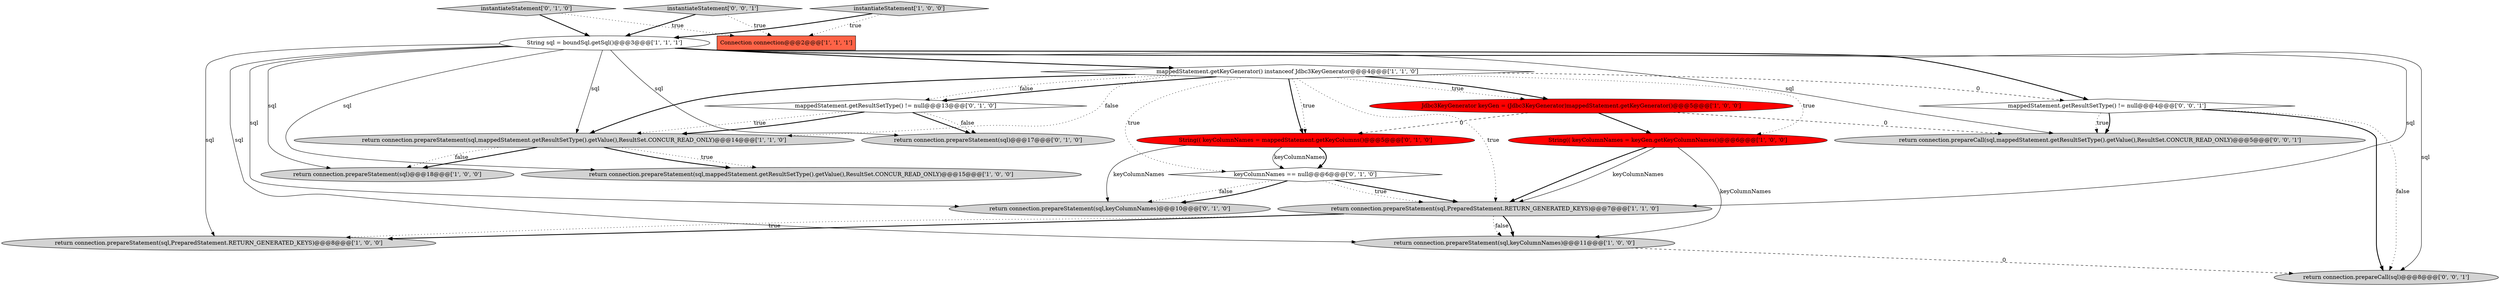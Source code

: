 digraph {
6 [style = filled, label = "String(( keyColumnNames = keyGen.getKeyColumnNames()@@@6@@@['1', '0', '0']", fillcolor = red, shape = ellipse image = "AAA1AAABBB1BBB"];
11 [style = filled, label = "mappedStatement.getKeyGenerator() instanceof Jdbc3KeyGenerator@@@4@@@['1', '1', '0']", fillcolor = white, shape = diamond image = "AAA0AAABBB1BBB"];
16 [style = filled, label = "instantiateStatement['0', '1', '0']", fillcolor = lightgray, shape = diamond image = "AAA0AAABBB2BBB"];
4 [style = filled, label = "return connection.prepareStatement(sql,PreparedStatement.RETURN_GENERATED_KEYS)@@@8@@@['1', '0', '0']", fillcolor = lightgray, shape = ellipse image = "AAA0AAABBB1BBB"];
0 [style = filled, label = "instantiateStatement['1', '0', '0']", fillcolor = lightgray, shape = diamond image = "AAA0AAABBB1BBB"];
14 [style = filled, label = "String(( keyColumnNames = mappedStatement.getKeyColumns()@@@5@@@['0', '1', '0']", fillcolor = red, shape = ellipse image = "AAA1AAABBB2BBB"];
13 [style = filled, label = "mappedStatement.getResultSetType() != null@@@13@@@['0', '1', '0']", fillcolor = white, shape = diamond image = "AAA0AAABBB2BBB"];
10 [style = filled, label = "String sql = boundSql.getSql()@@@3@@@['1', '1', '1']", fillcolor = white, shape = ellipse image = "AAA0AAABBB1BBB"];
12 [style = filled, label = "return connection.prepareStatement(sql,keyColumnNames)@@@10@@@['0', '1', '0']", fillcolor = lightgray, shape = ellipse image = "AAA0AAABBB2BBB"];
18 [style = filled, label = "return connection.prepareCall(sql)@@@8@@@['0', '0', '1']", fillcolor = lightgray, shape = ellipse image = "AAA0AAABBB3BBB"];
8 [style = filled, label = "return connection.prepareStatement(sql,keyColumnNames)@@@11@@@['1', '0', '0']", fillcolor = lightgray, shape = ellipse image = "AAA0AAABBB1BBB"];
3 [style = filled, label = "return connection.prepareStatement(sql,mappedStatement.getResultSetType().getValue(),ResultSet.CONCUR_READ_ONLY)@@@14@@@['1', '1', '0']", fillcolor = lightgray, shape = ellipse image = "AAA0AAABBB1BBB"];
20 [style = filled, label = "return connection.prepareCall(sql,mappedStatement.getResultSetType().getValue(),ResultSet.CONCUR_READ_ONLY)@@@5@@@['0', '0', '1']", fillcolor = lightgray, shape = ellipse image = "AAA0AAABBB3BBB"];
21 [style = filled, label = "mappedStatement.getResultSetType() != null@@@4@@@['0', '0', '1']", fillcolor = white, shape = diamond image = "AAA0AAABBB3BBB"];
7 [style = filled, label = "Jdbc3KeyGenerator keyGen = (Jdbc3KeyGenerator)mappedStatement.getKeyGenerator()@@@5@@@['1', '0', '0']", fillcolor = red, shape = ellipse image = "AAA1AAABBB1BBB"];
9 [style = filled, label = "return connection.prepareStatement(sql,mappedStatement.getResultSetType().getValue(),ResultSet.CONCUR_READ_ONLY)@@@15@@@['1', '0', '0']", fillcolor = lightgray, shape = ellipse image = "AAA0AAABBB1BBB"];
1 [style = filled, label = "Connection connection@@@2@@@['1', '1', '1']", fillcolor = tomato, shape = box image = "AAA0AAABBB1BBB"];
5 [style = filled, label = "return connection.prepareStatement(sql)@@@18@@@['1', '0', '0']", fillcolor = lightgray, shape = ellipse image = "AAA0AAABBB1BBB"];
2 [style = filled, label = "return connection.prepareStatement(sql,PreparedStatement.RETURN_GENERATED_KEYS)@@@7@@@['1', '1', '0']", fillcolor = lightgray, shape = ellipse image = "AAA0AAABBB1BBB"];
15 [style = filled, label = "keyColumnNames == null@@@6@@@['0', '1', '0']", fillcolor = white, shape = diamond image = "AAA0AAABBB2BBB"];
19 [style = filled, label = "instantiateStatement['0', '0', '1']", fillcolor = lightgray, shape = diamond image = "AAA0AAABBB3BBB"];
17 [style = filled, label = "return connection.prepareStatement(sql)@@@17@@@['0', '1', '0']", fillcolor = lightgray, shape = ellipse image = "AAA0AAABBB2BBB"];
11->7 [style = dotted, label="true"];
14->12 [style = solid, label="keyColumnNames"];
19->1 [style = dotted, label="true"];
15->2 [style = bold, label=""];
21->20 [style = dotted, label="true"];
14->15 [style = solid, label="keyColumnNames"];
13->3 [style = dotted, label="true"];
11->14 [style = bold, label=""];
16->10 [style = bold, label=""];
10->8 [style = solid, label="sql"];
7->14 [style = dashed, label="0"];
10->5 [style = solid, label="sql"];
15->2 [style = dotted, label="true"];
6->8 [style = solid, label="keyColumnNames"];
11->14 [style = dotted, label="true"];
7->20 [style = dashed, label="0"];
19->10 [style = bold, label=""];
10->17 [style = solid, label="sql"];
10->21 [style = bold, label=""];
3->9 [style = dotted, label="true"];
2->4 [style = bold, label=""];
21->18 [style = bold, label=""];
10->20 [style = solid, label="sql"];
6->2 [style = bold, label=""];
3->9 [style = bold, label=""];
10->12 [style = solid, label="sql"];
13->17 [style = bold, label=""];
3->5 [style = bold, label=""];
0->10 [style = bold, label=""];
10->9 [style = solid, label="sql"];
10->2 [style = solid, label="sql"];
21->20 [style = bold, label=""];
10->4 [style = solid, label="sql"];
10->18 [style = solid, label="sql"];
13->3 [style = bold, label=""];
11->2 [style = dotted, label="true"];
16->1 [style = dotted, label="true"];
11->3 [style = bold, label=""];
13->17 [style = dotted, label="false"];
11->6 [style = dotted, label="true"];
11->13 [style = bold, label=""];
7->6 [style = bold, label=""];
2->4 [style = dotted, label="true"];
15->12 [style = dotted, label="false"];
2->8 [style = dotted, label="false"];
11->3 [style = dotted, label="false"];
8->18 [style = dashed, label="0"];
14->15 [style = bold, label=""];
15->12 [style = bold, label=""];
11->13 [style = dotted, label="false"];
3->5 [style = dotted, label="false"];
11->15 [style = dotted, label="true"];
11->21 [style = dashed, label="0"];
21->18 [style = dotted, label="false"];
10->3 [style = solid, label="sql"];
11->7 [style = bold, label=""];
2->8 [style = bold, label=""];
0->1 [style = dotted, label="true"];
10->11 [style = bold, label=""];
6->2 [style = solid, label="keyColumnNames"];
}
